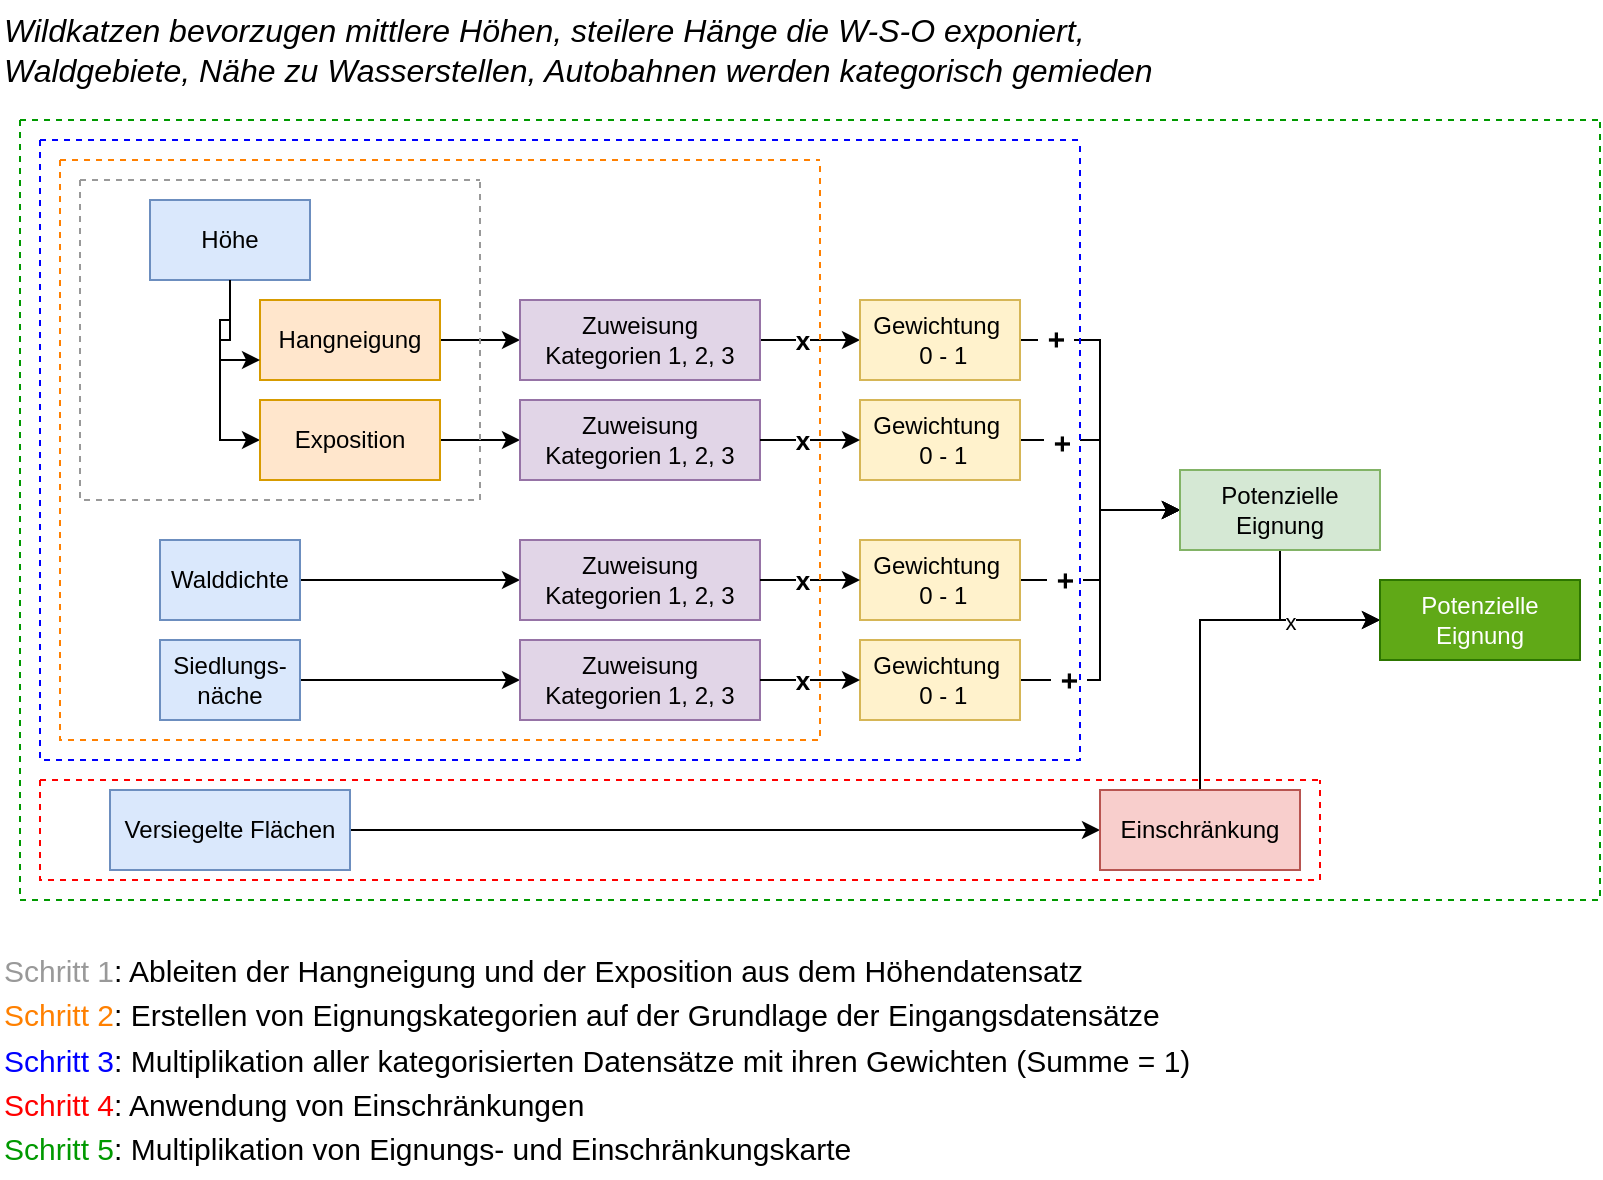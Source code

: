 <mxfile version="24.2.7" type="github">
  <diagram id="C5RBs43oDa-KdzZeNtuy" name="Page-1">
    <mxGraphModel dx="993" dy="1210" grid="1" gridSize="10" guides="1" tooltips="1" connect="1" arrows="1" fold="1" page="1" pageScale="1" pageWidth="827" pageHeight="1169" math="0" shadow="0">
      <root>
        <mxCell id="WIyWlLk6GJQsqaUBKTNV-0" />
        <mxCell id="WIyWlLk6GJQsqaUBKTNV-1" parent="WIyWlLk6GJQsqaUBKTNV-0" />
        <mxCell id="LmbCgK1vUzO_-XYj1HLt-14" style="edgeStyle=orthogonalEdgeStyle;rounded=0;orthogonalLoop=1;jettySize=auto;html=1;exitX=1;exitY=0.5;exitDx=0;exitDy=0;entryX=0;entryY=0.5;entryDx=0;entryDy=0;" edge="1" parent="WIyWlLk6GJQsqaUBKTNV-1" source="LmbCgK1vUzO_-XYj1HLt-1" target="LmbCgK1vUzO_-XYj1HLt-9">
          <mxGeometry relative="1" as="geometry" />
        </mxCell>
        <mxCell id="LmbCgK1vUzO_-XYj1HLt-15" style="edgeStyle=orthogonalEdgeStyle;rounded=0;orthogonalLoop=1;jettySize=auto;html=1;exitX=1;exitY=0.5;exitDx=0;exitDy=0;entryX=0;entryY=0.5;entryDx=0;entryDy=0;" edge="1" parent="WIyWlLk6GJQsqaUBKTNV-1" source="LmbCgK1vUzO_-XYj1HLt-2" target="LmbCgK1vUzO_-XYj1HLt-10">
          <mxGeometry relative="1" as="geometry" />
        </mxCell>
        <mxCell id="LmbCgK1vUzO_-XYj1HLt-16" style="edgeStyle=orthogonalEdgeStyle;rounded=0;orthogonalLoop=1;jettySize=auto;html=1;exitX=1;exitY=0.5;exitDx=0;exitDy=0;entryX=0;entryY=0.5;entryDx=0;entryDy=0;" edge="1" parent="WIyWlLk6GJQsqaUBKTNV-1" source="LmbCgK1vUzO_-XYj1HLt-4" target="LmbCgK1vUzO_-XYj1HLt-11">
          <mxGeometry relative="1" as="geometry" />
        </mxCell>
        <mxCell id="LmbCgK1vUzO_-XYj1HLt-17" style="edgeStyle=orthogonalEdgeStyle;rounded=0;orthogonalLoop=1;jettySize=auto;html=1;exitX=1;exitY=0.5;exitDx=0;exitDy=0;entryX=0;entryY=0.5;entryDx=0;entryDy=0;" edge="1" parent="WIyWlLk6GJQsqaUBKTNV-1" source="LmbCgK1vUzO_-XYj1HLt-7" target="LmbCgK1vUzO_-XYj1HLt-12">
          <mxGeometry relative="1" as="geometry" />
        </mxCell>
        <mxCell id="LmbCgK1vUzO_-XYj1HLt-30" style="edgeStyle=orthogonalEdgeStyle;rounded=0;orthogonalLoop=1;jettySize=auto;html=1;exitX=1;exitY=0.5;exitDx=0;exitDy=0;entryX=0;entryY=0.5;entryDx=0;entryDy=0;" edge="1" parent="WIyWlLk6GJQsqaUBKTNV-1" source="LmbCgK1vUzO_-XYj1HLt-9" target="LmbCgK1vUzO_-XYj1HLt-21">
          <mxGeometry relative="1" as="geometry" />
        </mxCell>
        <mxCell id="LmbCgK1vUzO_-XYj1HLt-37" value="x" style="edgeLabel;html=1;align=center;verticalAlign=middle;resizable=0;points=[];fontSize=13;fontStyle=1;spacingLeft=5;spacingRight=5;" vertex="1" connectable="0" parent="LmbCgK1vUzO_-XYj1HLt-30">
          <mxGeometry x="-0.173" relative="1" as="geometry">
            <mxPoint as="offset" />
          </mxGeometry>
        </mxCell>
        <mxCell id="LmbCgK1vUzO_-XYj1HLt-9" value="Zuweisung Kategorien 1, 2, 3" style="rounded=0;whiteSpace=wrap;html=1;fillColor=#e1d5e7;strokeColor=#9673a6;" vertex="1" parent="WIyWlLk6GJQsqaUBKTNV-1">
          <mxGeometry x="360" y="180" width="120" height="40" as="geometry" />
        </mxCell>
        <mxCell id="LmbCgK1vUzO_-XYj1HLt-10" value="Zuweisung Kategorien 1, 2, 3" style="rounded=0;whiteSpace=wrap;html=1;fillColor=#e1d5e7;strokeColor=#9673a6;" vertex="1" parent="WIyWlLk6GJQsqaUBKTNV-1">
          <mxGeometry x="360" y="230" width="120" height="40" as="geometry" />
        </mxCell>
        <mxCell id="LmbCgK1vUzO_-XYj1HLt-11" value="Zuweisung Kategorien 1, 2, 3" style="rounded=0;whiteSpace=wrap;html=1;fillColor=#e1d5e7;strokeColor=#9673a6;" vertex="1" parent="WIyWlLk6GJQsqaUBKTNV-1">
          <mxGeometry x="360" y="300" width="120" height="40" as="geometry" />
        </mxCell>
        <mxCell id="LmbCgK1vUzO_-XYj1HLt-12" value="Zuweisung Kategorien 1, 2, 3" style="rounded=0;whiteSpace=wrap;html=1;fillColor=#e1d5e7;strokeColor=#9673a6;" vertex="1" parent="WIyWlLk6GJQsqaUBKTNV-1">
          <mxGeometry x="360" y="350" width="120" height="40" as="geometry" />
        </mxCell>
        <mxCell id="LmbCgK1vUzO_-XYj1HLt-40" style="edgeStyle=orthogonalEdgeStyle;rounded=0;orthogonalLoop=1;jettySize=auto;html=1;exitX=1;exitY=0.5;exitDx=0;exitDy=0;entryX=0;entryY=0.5;entryDx=0;entryDy=0;" edge="1" parent="WIyWlLk6GJQsqaUBKTNV-1" source="LmbCgK1vUzO_-XYj1HLt-21" target="LmbCgK1vUzO_-XYj1HLt-26">
          <mxGeometry relative="1" as="geometry">
            <mxPoint x="660" y="180" as="targetPoint" />
          </mxGeometry>
        </mxCell>
        <mxCell id="LmbCgK1vUzO_-XYj1HLt-81" value="+" style="edgeLabel;html=1;align=center;verticalAlign=middle;resizable=0;points=[];fontSize=15;fontStyle=1;horizontal=0;" vertex="1" connectable="0" parent="LmbCgK1vUzO_-XYj1HLt-40">
          <mxGeometry x="-0.802" y="-1" relative="1" as="geometry">
            <mxPoint as="offset" />
          </mxGeometry>
        </mxCell>
        <mxCell id="LmbCgK1vUzO_-XYj1HLt-21" value="Gewichtung&amp;nbsp;&lt;br&gt;&amp;nbsp;0 - 1" style="rounded=0;whiteSpace=wrap;html=1;fillColor=#fff2cc;strokeColor=#d6b656;" vertex="1" parent="WIyWlLk6GJQsqaUBKTNV-1">
          <mxGeometry x="530" y="180" width="80" height="40" as="geometry" />
        </mxCell>
        <mxCell id="LmbCgK1vUzO_-XYj1HLt-41" value="" style="edgeStyle=orthogonalEdgeStyle;rounded=0;orthogonalLoop=1;jettySize=auto;html=1;" edge="1" parent="WIyWlLk6GJQsqaUBKTNV-1" source="LmbCgK1vUzO_-XYj1HLt-22" target="LmbCgK1vUzO_-XYj1HLt-26">
          <mxGeometry relative="1" as="geometry" />
        </mxCell>
        <mxCell id="LmbCgK1vUzO_-XYj1HLt-80" value="+" style="edgeLabel;html=1;align=center;verticalAlign=middle;resizable=0;points=[];fontSize=15;fontStyle=1;horizontal=0;" vertex="1" connectable="0" parent="LmbCgK1vUzO_-XYj1HLt-41">
          <mxGeometry x="-0.66" y="-3" relative="1" as="geometry">
            <mxPoint as="offset" />
          </mxGeometry>
        </mxCell>
        <mxCell id="LmbCgK1vUzO_-XYj1HLt-22" value="Gewichtung&amp;nbsp;&lt;br&gt;&amp;nbsp;0 - 1" style="rounded=0;whiteSpace=wrap;html=1;fillColor=#fff2cc;strokeColor=#d6b656;" vertex="1" parent="WIyWlLk6GJQsqaUBKTNV-1">
          <mxGeometry x="530" y="230" width="80" height="40" as="geometry" />
        </mxCell>
        <mxCell id="LmbCgK1vUzO_-XYj1HLt-44" style="edgeStyle=orthogonalEdgeStyle;rounded=0;orthogonalLoop=1;jettySize=auto;html=1;exitX=1;exitY=0.5;exitDx=0;exitDy=0;entryX=0;entryY=0.5;entryDx=0;entryDy=0;" edge="1" parent="WIyWlLk6GJQsqaUBKTNV-1" source="LmbCgK1vUzO_-XYj1HLt-23" target="LmbCgK1vUzO_-XYj1HLt-26">
          <mxGeometry relative="1" as="geometry" />
        </mxCell>
        <mxCell id="LmbCgK1vUzO_-XYj1HLt-82" value="+" style="edgeLabel;html=1;align=center;verticalAlign=middle;resizable=0;points=[];fontSize=15;fontStyle=1;horizontal=0;" vertex="1" connectable="0" parent="LmbCgK1vUzO_-XYj1HLt-44">
          <mxGeometry x="-0.636" y="-1" relative="1" as="geometry">
            <mxPoint as="offset" />
          </mxGeometry>
        </mxCell>
        <mxCell id="LmbCgK1vUzO_-XYj1HLt-23" value="Gewichtung&amp;nbsp;&lt;br&gt;&amp;nbsp;0 - 1" style="rounded=0;whiteSpace=wrap;html=1;fillColor=#fff2cc;strokeColor=#d6b656;" vertex="1" parent="WIyWlLk6GJQsqaUBKTNV-1">
          <mxGeometry x="530" y="300" width="80" height="40" as="geometry" />
        </mxCell>
        <mxCell id="LmbCgK1vUzO_-XYj1HLt-46" style="edgeStyle=orthogonalEdgeStyle;rounded=0;orthogonalLoop=1;jettySize=auto;html=1;exitX=1;exitY=0.5;exitDx=0;exitDy=0;entryX=0;entryY=0.5;entryDx=0;entryDy=0;" edge="1" parent="WIyWlLk6GJQsqaUBKTNV-1" source="LmbCgK1vUzO_-XYj1HLt-24" target="LmbCgK1vUzO_-XYj1HLt-26">
          <mxGeometry relative="1" as="geometry" />
        </mxCell>
        <mxCell id="LmbCgK1vUzO_-XYj1HLt-83" value="&lt;font style=&quot;font-size: 15px;&quot;&gt;&lt;b style=&quot;font-size: 15px;&quot;&gt;+&lt;/b&gt;&lt;/font&gt;" style="edgeLabel;html=1;align=center;verticalAlign=middle;resizable=0;points=[];fontSize=15;horizontal=0;" vertex="1" connectable="0" parent="LmbCgK1vUzO_-XYj1HLt-46">
          <mxGeometry x="-0.722" y="-1" relative="1" as="geometry">
            <mxPoint as="offset" />
          </mxGeometry>
        </mxCell>
        <mxCell id="LmbCgK1vUzO_-XYj1HLt-24" value="Gewichtung&amp;nbsp;&lt;br&gt;&amp;nbsp;0 - 1" style="rounded=0;whiteSpace=wrap;html=1;fillColor=#fff2cc;strokeColor=#d6b656;" vertex="1" parent="WIyWlLk6GJQsqaUBKTNV-1">
          <mxGeometry x="530" y="350" width="80" height="40" as="geometry" />
        </mxCell>
        <mxCell id="LmbCgK1vUzO_-XYj1HLt-52" style="edgeStyle=orthogonalEdgeStyle;rounded=0;orthogonalLoop=1;jettySize=auto;html=1;exitX=0.5;exitY=1;exitDx=0;exitDy=0;entryX=0;entryY=0.5;entryDx=0;entryDy=0;" edge="1" parent="WIyWlLk6GJQsqaUBKTNV-1" source="LmbCgK1vUzO_-XYj1HLt-26" target="LmbCgK1vUzO_-XYj1HLt-48">
          <mxGeometry relative="1" as="geometry">
            <mxPoint x="700" y="290" as="sourcePoint" />
          </mxGeometry>
        </mxCell>
        <mxCell id="LmbCgK1vUzO_-XYj1HLt-47" style="edgeStyle=orthogonalEdgeStyle;rounded=0;orthogonalLoop=1;jettySize=auto;html=1;exitX=1;exitY=0.5;exitDx=0;exitDy=0;entryX=0;entryY=0.5;entryDx=0;entryDy=0;" edge="1" parent="WIyWlLk6GJQsqaUBKTNV-1" source="LmbCgK1vUzO_-XYj1HLt-27" target="LmbCgK1vUzO_-XYj1HLt-28">
          <mxGeometry relative="1" as="geometry" />
        </mxCell>
        <mxCell id="LmbCgK1vUzO_-XYj1HLt-50" style="edgeStyle=orthogonalEdgeStyle;rounded=0;orthogonalLoop=1;jettySize=auto;html=1;exitX=0.5;exitY=0;exitDx=0;exitDy=0;entryX=0;entryY=0.5;entryDx=0;entryDy=0;" edge="1" parent="WIyWlLk6GJQsqaUBKTNV-1" source="LmbCgK1vUzO_-XYj1HLt-28" target="LmbCgK1vUzO_-XYj1HLt-48">
          <mxGeometry relative="1" as="geometry" />
        </mxCell>
        <mxCell id="LmbCgK1vUzO_-XYj1HLt-53" value="x" style="edgeLabel;html=1;align=center;verticalAlign=middle;resizable=0;points=[];" vertex="1" connectable="0" parent="LmbCgK1vUzO_-XYj1HLt-50">
          <mxGeometry x="0.478" y="-1" relative="1" as="geometry">
            <mxPoint as="offset" />
          </mxGeometry>
        </mxCell>
        <mxCell id="LmbCgK1vUzO_-XYj1HLt-28" value="Einschränkung" style="rounded=0;whiteSpace=wrap;html=1;fillColor=#f8cecc;strokeColor=#b85450;" vertex="1" parent="WIyWlLk6GJQsqaUBKTNV-1">
          <mxGeometry x="650" y="425" width="100" height="40" as="geometry" />
        </mxCell>
        <mxCell id="LmbCgK1vUzO_-XYj1HLt-48" value="Potenzielle Eignung" style="rounded=0;whiteSpace=wrap;html=1;fillColor=#60a917;fontColor=#ffffff;strokeColor=#2D7600;" vertex="1" parent="WIyWlLk6GJQsqaUBKTNV-1">
          <mxGeometry x="790" y="320" width="100" height="40" as="geometry" />
        </mxCell>
        <mxCell id="LmbCgK1vUzO_-XYj1HLt-60" value="&lt;font color=&quot;#999999&quot;&gt;Schritt 1&lt;/font&gt;: Ableiten der Hangneigung und der Exposition aus dem Höhendatensatz" style="text;html=1;align=left;verticalAlign=middle;resizable=0;points=[];autosize=1;strokeColor=none;fillColor=none;fontSize=15;" vertex="1" parent="WIyWlLk6GJQsqaUBKTNV-1">
          <mxGeometry x="100" y="500" width="560" height="30" as="geometry" />
        </mxCell>
        <mxCell id="LmbCgK1vUzO_-XYj1HLt-61" value="&lt;font color=&quot;#ff8000&quot;&gt;Schritt 2&lt;/font&gt;: Erstellen von Eignungskategorien auf der Grundlage der Eingangsdatensätze" style="text;html=1;align=left;verticalAlign=middle;resizable=0;points=[];autosize=1;strokeColor=none;fillColor=none;fontSize=15;" vertex="1" parent="WIyWlLk6GJQsqaUBKTNV-1">
          <mxGeometry x="100" y="522" width="600" height="30" as="geometry" />
        </mxCell>
        <mxCell id="LmbCgK1vUzO_-XYj1HLt-62" value="&lt;font color=&quot;#0000ff&quot;&gt;Schritt 3&lt;/font&gt;: Multiplikation aller kategorisierten Datensätze mit ihren Gewichten (Summe = 1)" style="text;html=1;align=left;verticalAlign=middle;resizable=0;points=[];autosize=1;strokeColor=none;fillColor=none;fontSize=15;" vertex="1" parent="WIyWlLk6GJQsqaUBKTNV-1">
          <mxGeometry x="100" y="545" width="620" height="30" as="geometry" />
        </mxCell>
        <mxCell id="LmbCgK1vUzO_-XYj1HLt-63" value="&lt;font color=&quot;#ff0000&quot;&gt;Schritt 4&lt;/font&gt;: Anwendung von Einschränkungen" style="text;html=1;align=left;verticalAlign=middle;resizable=0;points=[];autosize=1;strokeColor=none;fillColor=none;fontSize=15;" vertex="1" parent="WIyWlLk6GJQsqaUBKTNV-1">
          <mxGeometry x="100" y="567" width="310" height="30" as="geometry" />
        </mxCell>
        <mxCell id="LmbCgK1vUzO_-XYj1HLt-64" value="&lt;font color=&quot;#009900&quot;&gt;Schritt 5&lt;/font&gt;:&amp;nbsp;&lt;span style=&quot;background-color: initial; font-size: 15px;&quot;&gt;Multiplikation von Eignungs- und Einschränkungskarte&lt;/span&gt;" style="text;html=1;align=left;verticalAlign=middle;resizable=0;points=[];autosize=1;strokeColor=none;fillColor=none;fontSize=15;" vertex="1" parent="WIyWlLk6GJQsqaUBKTNV-1">
          <mxGeometry x="100" y="589" width="450" height="30" as="geometry" />
        </mxCell>
        <mxCell id="LmbCgK1vUzO_-XYj1HLt-66" value="&lt;font style=&quot;font-size: 16px;&quot;&gt;&lt;i&gt;Wildkatzen bevorzugen mittlere Höhen, steilere Hänge die W-S-O exponiert, &lt;br&gt;Waldgebiete, Nähe zu Wasserstellen, Autobahnen werden kategorisch gemieden&lt;/i&gt;&lt;/font&gt;" style="text;html=1;align=left;verticalAlign=middle;resizable=0;points=[];autosize=1;strokeColor=none;fillColor=none;fontSize=15;" vertex="1" parent="WIyWlLk6GJQsqaUBKTNV-1">
          <mxGeometry x="100" y="30" width="600" height="50" as="geometry" />
        </mxCell>
        <mxCell id="LmbCgK1vUzO_-XYj1HLt-67" value="" style="swimlane;startSize=0;dashed=1;strokeColor=#0000FF;fillColor=#FF0000;fontColor=#ffffff;" vertex="1" parent="WIyWlLk6GJQsqaUBKTNV-1">
          <mxGeometry x="120" y="100" width="520" height="310" as="geometry" />
        </mxCell>
        <mxCell id="LmbCgK1vUzO_-XYj1HLt-69" value="" style="swimlane;startSize=0;dashed=1;strokeColor=#FF0000;fillColor=#FF0000;fontColor=#ffffff;" vertex="1" parent="WIyWlLk6GJQsqaUBKTNV-1">
          <mxGeometry x="120" y="420" width="640" height="50" as="geometry" />
        </mxCell>
        <mxCell id="LmbCgK1vUzO_-XYj1HLt-71" value="" style="swimlane;startSize=0;dashed=1;strokeColor=#009900;fillColor=#FF0000;fontColor=#ffffff;" vertex="1" parent="WIyWlLk6GJQsqaUBKTNV-1">
          <mxGeometry x="110" y="90" width="790" height="390" as="geometry">
            <mxRectangle x="100" y="90" width="50" height="40" as="alternateBounds" />
          </mxGeometry>
        </mxCell>
        <mxCell id="LmbCgK1vUzO_-XYj1HLt-0" value="Höhe" style="rounded=0;whiteSpace=wrap;html=1;fillColor=#dae8fc;strokeColor=#6c8ebf;" vertex="1" parent="LmbCgK1vUzO_-XYj1HLt-71">
          <mxGeometry x="65" y="40" width="80" height="40" as="geometry" />
        </mxCell>
        <mxCell id="LmbCgK1vUzO_-XYj1HLt-4" value="Walddichte" style="rounded=0;whiteSpace=wrap;html=1;fillColor=#dae8fc;strokeColor=#6c8ebf;" vertex="1" parent="LmbCgK1vUzO_-XYj1HLt-71">
          <mxGeometry x="70" y="210" width="70" height="40" as="geometry" />
        </mxCell>
        <mxCell id="LmbCgK1vUzO_-XYj1HLt-7" value="Siedlungs-&lt;div&gt;näche&lt;/div&gt;" style="rounded=0;whiteSpace=wrap;html=1;fillColor=#dae8fc;strokeColor=#6c8ebf;" vertex="1" parent="LmbCgK1vUzO_-XYj1HLt-71">
          <mxGeometry x="70" y="260" width="70" height="40" as="geometry" />
        </mxCell>
        <mxCell id="LmbCgK1vUzO_-XYj1HLt-27" value="Versiegelte Flächen" style="rounded=0;whiteSpace=wrap;html=1;fillColor=#dae8fc;strokeColor=#6c8ebf;" vertex="1" parent="LmbCgK1vUzO_-XYj1HLt-71">
          <mxGeometry x="45" y="335" width="120" height="40" as="geometry" />
        </mxCell>
        <mxCell id="LmbCgK1vUzO_-XYj1HLt-26" value="Potenzielle Eignung" style="rounded=0;whiteSpace=wrap;html=1;fillColor=#d5e8d4;strokeColor=#82b366;" vertex="1" parent="LmbCgK1vUzO_-XYj1HLt-71">
          <mxGeometry x="580" y="175" width="100" height="40" as="geometry" />
        </mxCell>
        <mxCell id="LmbCgK1vUzO_-XYj1HLt-87" style="edgeStyle=orthogonalEdgeStyle;rounded=0;orthogonalLoop=1;jettySize=auto;html=1;exitX=1;exitY=0.5;exitDx=0;exitDy=0;" edge="1" parent="WIyWlLk6GJQsqaUBKTNV-1" source="LmbCgK1vUzO_-XYj1HLt-10">
          <mxGeometry relative="1" as="geometry">
            <mxPoint x="490" y="210" as="sourcePoint" />
            <mxPoint x="530" y="250" as="targetPoint" />
          </mxGeometry>
        </mxCell>
        <mxCell id="LmbCgK1vUzO_-XYj1HLt-88" value="x" style="edgeLabel;html=1;align=center;verticalAlign=middle;resizable=0;points=[];fontSize=13;fontStyle=1;spacingLeft=5;spacingRight=5;" vertex="1" connectable="0" parent="LmbCgK1vUzO_-XYj1HLt-87">
          <mxGeometry x="-0.173" relative="1" as="geometry">
            <mxPoint as="offset" />
          </mxGeometry>
        </mxCell>
        <mxCell id="LmbCgK1vUzO_-XYj1HLt-89" style="edgeStyle=orthogonalEdgeStyle;rounded=0;orthogonalLoop=1;jettySize=auto;html=1;exitX=1;exitY=0.5;exitDx=0;exitDy=0;entryX=0;entryY=0.5;entryDx=0;entryDy=0;" edge="1" parent="WIyWlLk6GJQsqaUBKTNV-1" source="LmbCgK1vUzO_-XYj1HLt-11" target="LmbCgK1vUzO_-XYj1HLt-23">
          <mxGeometry relative="1" as="geometry">
            <mxPoint x="480" y="330" as="sourcePoint" />
            <mxPoint x="530" y="330" as="targetPoint" />
          </mxGeometry>
        </mxCell>
        <mxCell id="LmbCgK1vUzO_-XYj1HLt-90" value="x" style="edgeLabel;html=1;align=center;verticalAlign=middle;resizable=0;points=[];fontSize=13;fontStyle=1;spacingLeft=5;spacingRight=5;" vertex="1" connectable="0" parent="LmbCgK1vUzO_-XYj1HLt-89">
          <mxGeometry x="-0.173" relative="1" as="geometry">
            <mxPoint as="offset" />
          </mxGeometry>
        </mxCell>
        <mxCell id="LmbCgK1vUzO_-XYj1HLt-91" style="edgeStyle=orthogonalEdgeStyle;rounded=0;orthogonalLoop=1;jettySize=auto;html=1;exitX=1;exitY=0.5;exitDx=0;exitDy=0;entryX=0;entryY=0.5;entryDx=0;entryDy=0;" edge="1" parent="WIyWlLk6GJQsqaUBKTNV-1" source="LmbCgK1vUzO_-XYj1HLt-12" target="LmbCgK1vUzO_-XYj1HLt-24">
          <mxGeometry relative="1" as="geometry">
            <mxPoint x="490" y="330" as="sourcePoint" />
            <mxPoint x="540" y="330" as="targetPoint" />
          </mxGeometry>
        </mxCell>
        <mxCell id="LmbCgK1vUzO_-XYj1HLt-92" value="x" style="edgeLabel;html=1;align=center;verticalAlign=middle;resizable=0;points=[];fontSize=13;fontStyle=1;spacingLeft=5;spacingRight=5;" vertex="1" connectable="0" parent="LmbCgK1vUzO_-XYj1HLt-91">
          <mxGeometry x="-0.173" relative="1" as="geometry">
            <mxPoint as="offset" />
          </mxGeometry>
        </mxCell>
        <mxCell id="LmbCgK1vUzO_-XYj1HLt-99" value="" style="group" vertex="1" connectable="0" parent="WIyWlLk6GJQsqaUBKTNV-1">
          <mxGeometry x="140" y="120" width="200" height="160" as="geometry" />
        </mxCell>
        <mxCell id="LmbCgK1vUzO_-XYj1HLt-5" style="edgeStyle=orthogonalEdgeStyle;rounded=0;orthogonalLoop=1;jettySize=auto;html=1;exitX=0.5;exitY=1;exitDx=0;exitDy=0;entryX=0;entryY=0.5;entryDx=0;entryDy=0;" edge="1" parent="LmbCgK1vUzO_-XYj1HLt-99" source="LmbCgK1vUzO_-XYj1HLt-0" target="LmbCgK1vUzO_-XYj1HLt-2">
          <mxGeometry relative="1" as="geometry" />
        </mxCell>
        <mxCell id="LmbCgK1vUzO_-XYj1HLt-1" value="Hangneigung" style="rounded=0;whiteSpace=wrap;html=1;fillColor=#ffe6cc;strokeColor=#d79b00;" vertex="1" parent="LmbCgK1vUzO_-XYj1HLt-99">
          <mxGeometry x="90" y="60" width="90" height="40" as="geometry" />
        </mxCell>
        <mxCell id="LmbCgK1vUzO_-XYj1HLt-2" value="Exposition" style="rounded=0;whiteSpace=wrap;html=1;fillColor=#ffe6cc;strokeColor=#d79b00;" vertex="1" parent="LmbCgK1vUzO_-XYj1HLt-99">
          <mxGeometry x="90" y="110" width="90" height="40" as="geometry" />
        </mxCell>
        <mxCell id="LmbCgK1vUzO_-XYj1HLt-56" value="" style="swimlane;startSize=0;dashed=1;strokeColor=#999999;fillColor=#e3c800;fontColor=#000000;" vertex="1" parent="LmbCgK1vUzO_-XYj1HLt-99">
          <mxGeometry width="200" height="160" as="geometry">
            <mxRectangle width="50" height="40" as="alternateBounds" />
          </mxGeometry>
        </mxCell>
        <mxCell id="LmbCgK1vUzO_-XYj1HLt-57" value="" style="swimlane;startSize=0;dashed=1;strokeColor=#FF8000;fillColor=#FF8000;fontColor=#ffffff;" vertex="1" parent="LmbCgK1vUzO_-XYj1HLt-56">
          <mxGeometry x="-10" y="-10" width="380" height="290" as="geometry" />
        </mxCell>
        <mxCell id="LmbCgK1vUzO_-XYj1HLt-74" style="edgeStyle=orthogonalEdgeStyle;rounded=0;orthogonalLoop=1;jettySize=auto;html=1;exitX=0.5;exitY=1;exitDx=0;exitDy=0;entryX=0;entryY=0.75;entryDx=0;entryDy=0;" edge="1" parent="LmbCgK1vUzO_-XYj1HLt-99" source="LmbCgK1vUzO_-XYj1HLt-0" target="LmbCgK1vUzO_-XYj1HLt-1">
          <mxGeometry relative="1" as="geometry" />
        </mxCell>
      </root>
    </mxGraphModel>
  </diagram>
</mxfile>
